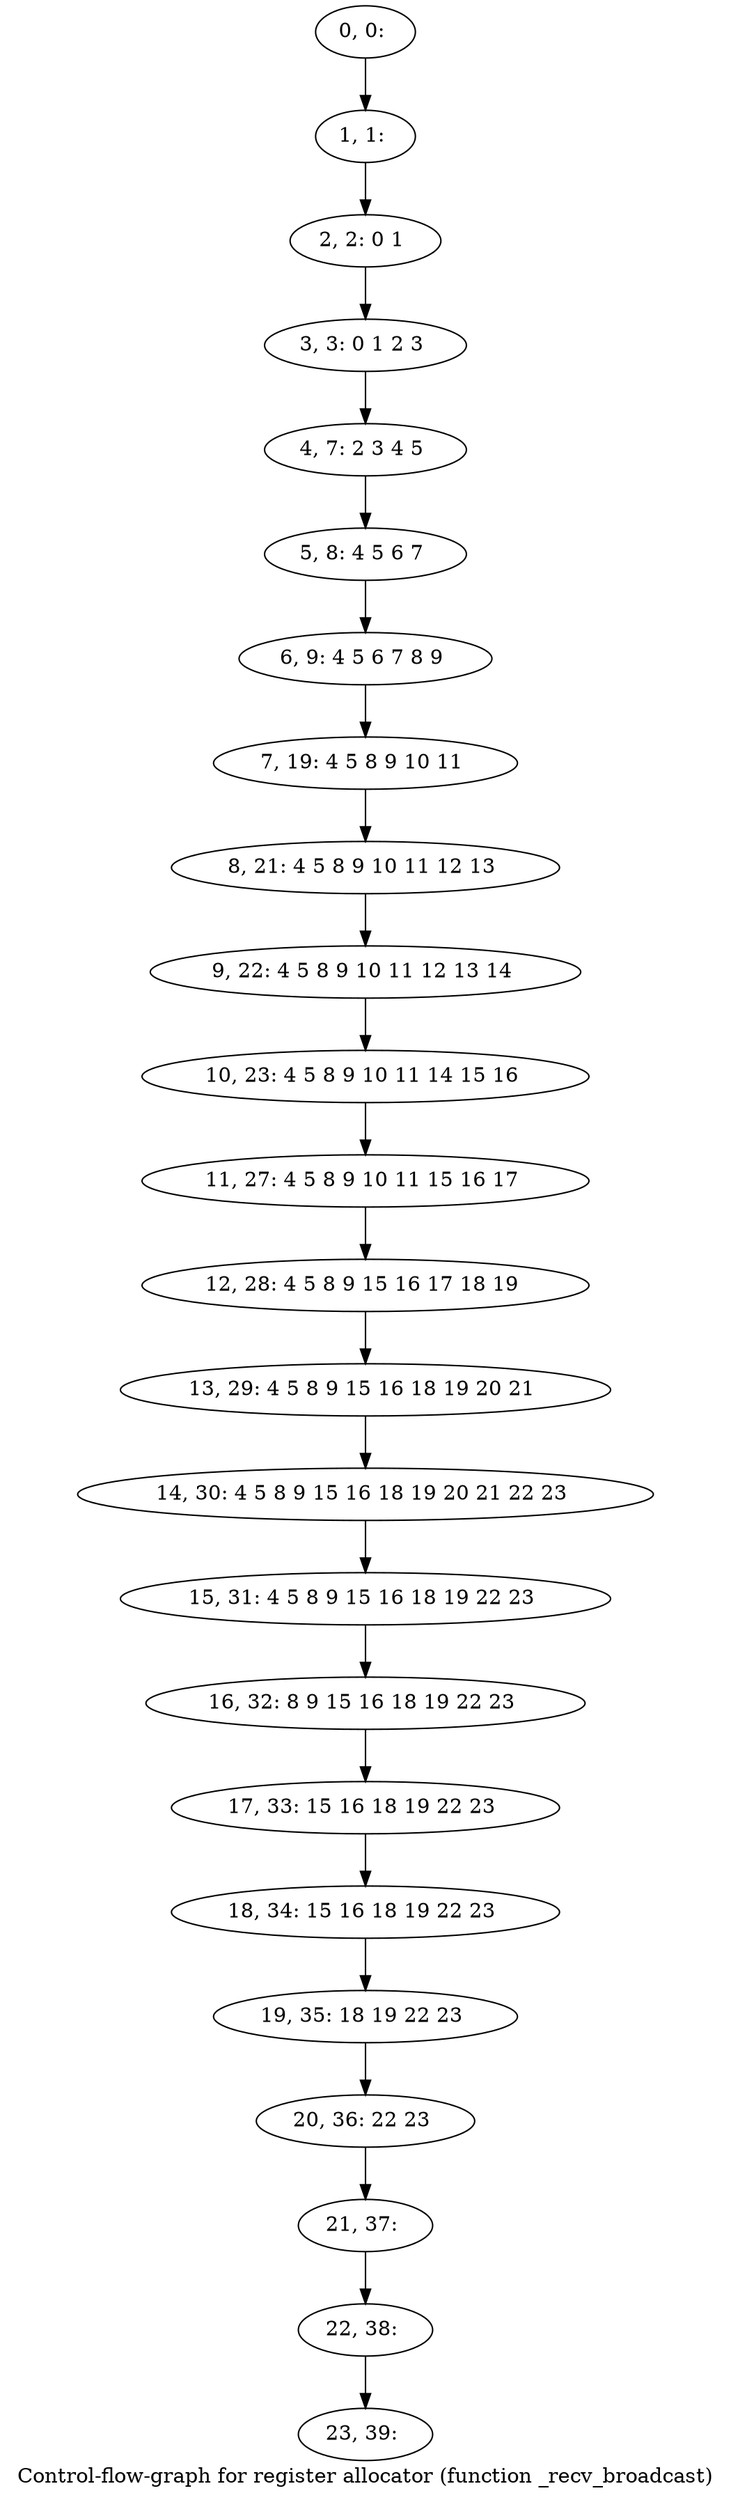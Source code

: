 digraph G {
graph [label="Control-flow-graph for register allocator (function _recv_broadcast)"]
0[label="0, 0: "];
1[label="1, 1: "];
2[label="2, 2: 0 1 "];
3[label="3, 3: 0 1 2 3 "];
4[label="4, 7: 2 3 4 5 "];
5[label="5, 8: 4 5 6 7 "];
6[label="6, 9: 4 5 6 7 8 9 "];
7[label="7, 19: 4 5 8 9 10 11 "];
8[label="8, 21: 4 5 8 9 10 11 12 13 "];
9[label="9, 22: 4 5 8 9 10 11 12 13 14 "];
10[label="10, 23: 4 5 8 9 10 11 14 15 16 "];
11[label="11, 27: 4 5 8 9 10 11 15 16 17 "];
12[label="12, 28: 4 5 8 9 15 16 17 18 19 "];
13[label="13, 29: 4 5 8 9 15 16 18 19 20 21 "];
14[label="14, 30: 4 5 8 9 15 16 18 19 20 21 22 23 "];
15[label="15, 31: 4 5 8 9 15 16 18 19 22 23 "];
16[label="16, 32: 8 9 15 16 18 19 22 23 "];
17[label="17, 33: 15 16 18 19 22 23 "];
18[label="18, 34: 15 16 18 19 22 23 "];
19[label="19, 35: 18 19 22 23 "];
20[label="20, 36: 22 23 "];
21[label="21, 37: "];
22[label="22, 38: "];
23[label="23, 39: "];
0->1 ;
1->2 ;
2->3 ;
3->4 ;
4->5 ;
5->6 ;
6->7 ;
7->8 ;
8->9 ;
9->10 ;
10->11 ;
11->12 ;
12->13 ;
13->14 ;
14->15 ;
15->16 ;
16->17 ;
17->18 ;
18->19 ;
19->20 ;
20->21 ;
21->22 ;
22->23 ;
}
